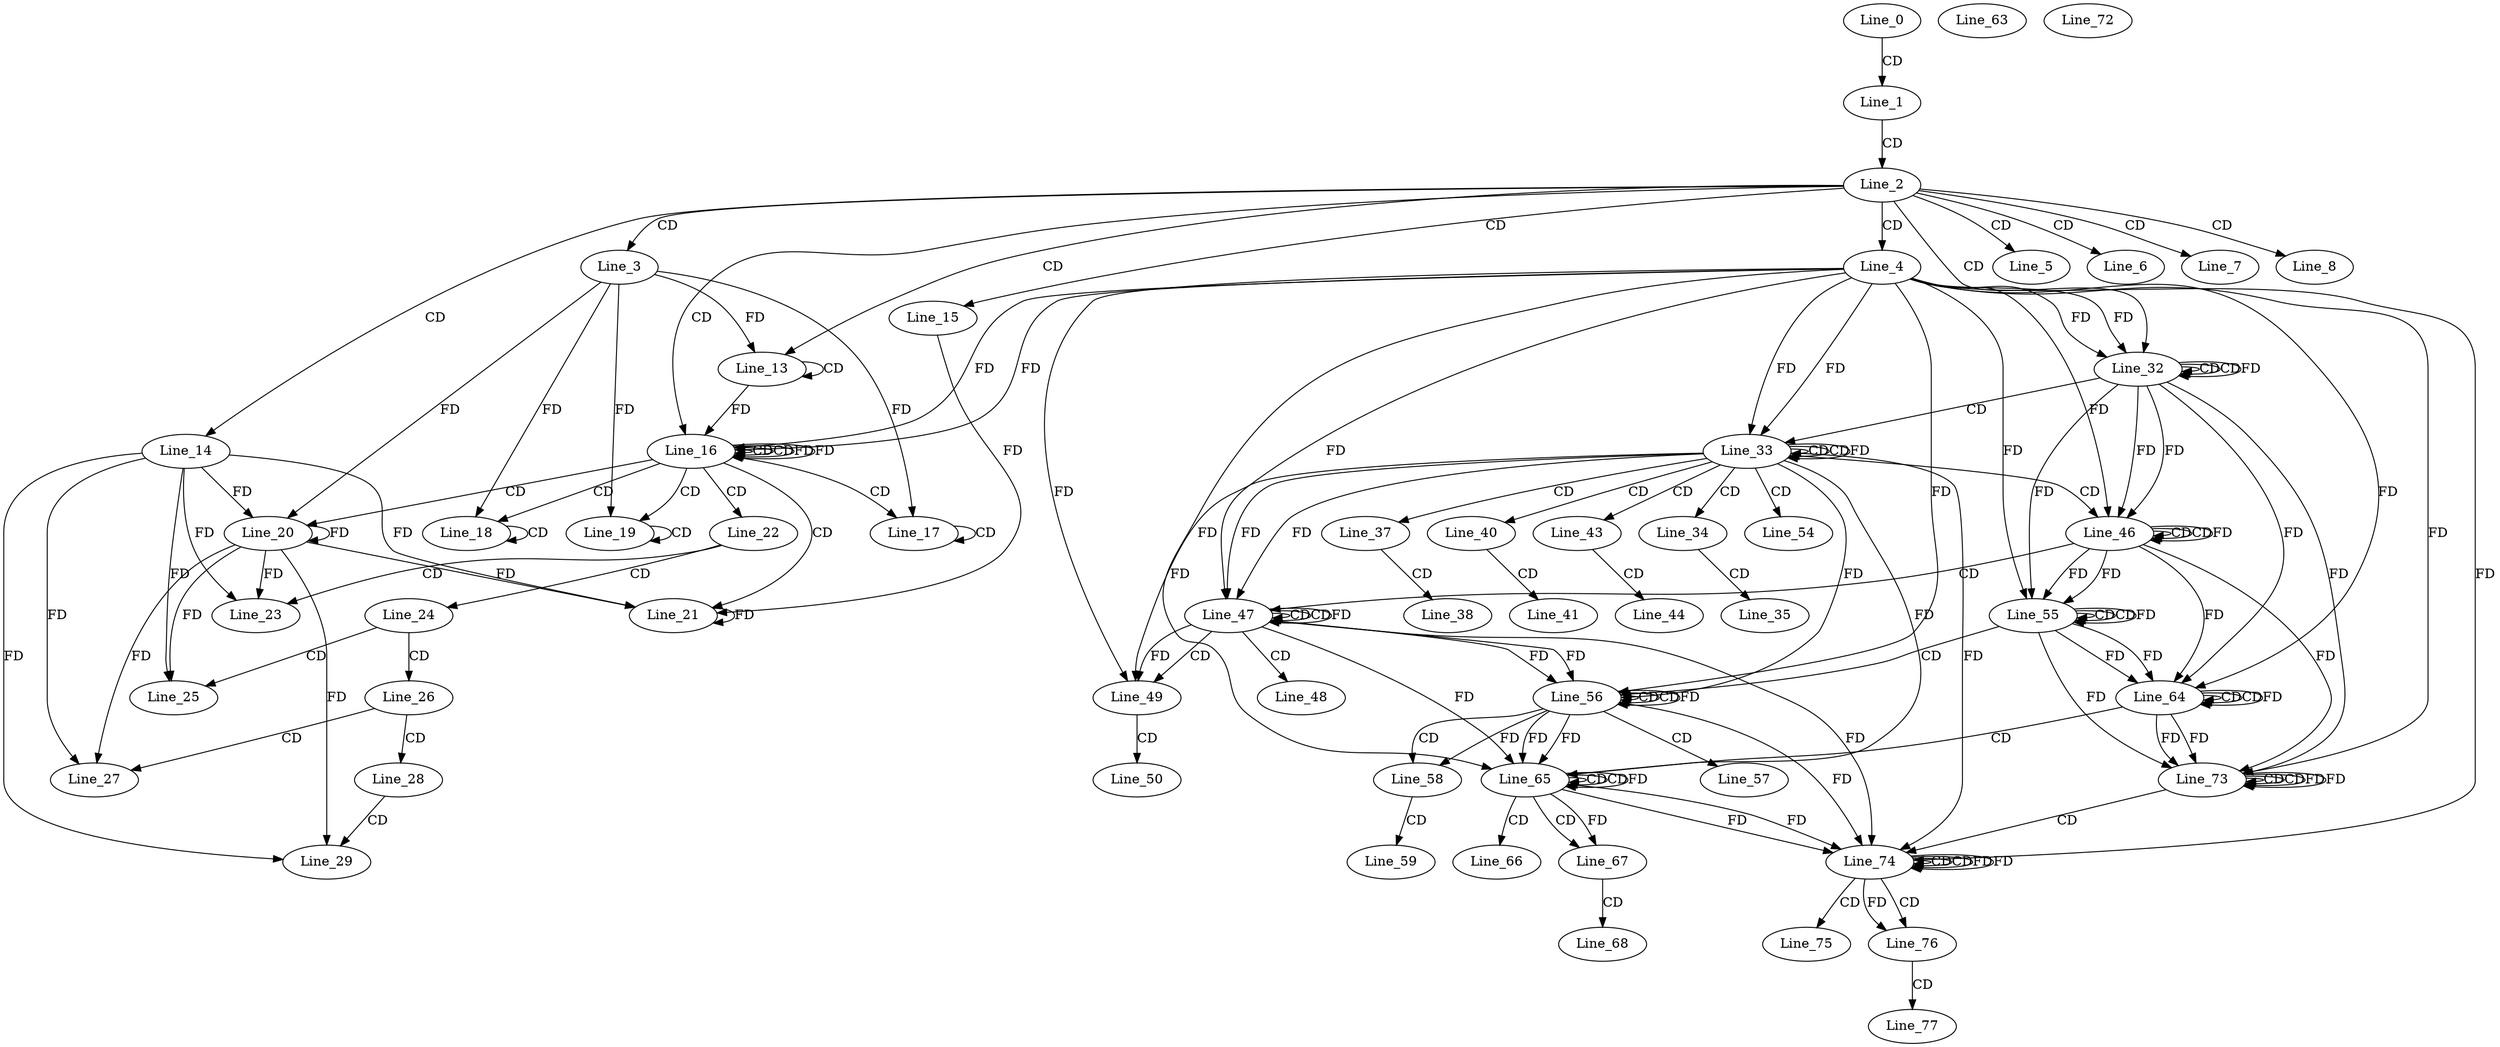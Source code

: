 digraph G {
  Line_0;
  Line_1;
  Line_2;
  Line_3;
  Line_4;
  Line_5;
  Line_6;
  Line_7;
  Line_8;
  Line_13;
  Line_13;
  Line_14;
  Line_15;
  Line_16;
  Line_16;
  Line_16;
  Line_17;
  Line_17;
  Line_18;
  Line_18;
  Line_19;
  Line_19;
  Line_20;
  Line_20;
  Line_21;
  Line_22;
  Line_23;
  Line_24;
  Line_25;
  Line_26;
  Line_27;
  Line_28;
  Line_29;
  Line_32;
  Line_32;
  Line_32;
  Line_33;
  Line_33;
  Line_33;
  Line_34;
  Line_35;
  Line_37;
  Line_38;
  Line_40;
  Line_41;
  Line_43;
  Line_44;
  Line_46;
  Line_46;
  Line_46;
  Line_47;
  Line_47;
  Line_47;
  Line_48;
  Line_49;
  Line_50;
  Line_54;
  Line_55;
  Line_55;
  Line_55;
  Line_56;
  Line_56;
  Line_56;
  Line_57;
  Line_58;
  Line_59;
  Line_63;
  Line_64;
  Line_64;
  Line_64;
  Line_65;
  Line_65;
  Line_65;
  Line_66;
  Line_67;
  Line_68;
  Line_72;
  Line_73;
  Line_73;
  Line_73;
  Line_74;
  Line_74;
  Line_74;
  Line_75;
  Line_76;
  Line_77;
  Line_0 -> Line_1 [ label="CD" ];
  Line_1 -> Line_2 [ label="CD" ];
  Line_2 -> Line_3 [ label="CD" ];
  Line_2 -> Line_4 [ label="CD" ];
  Line_2 -> Line_5 [ label="CD" ];
  Line_2 -> Line_6 [ label="CD" ];
  Line_2 -> Line_7 [ label="CD" ];
  Line_2 -> Line_8 [ label="CD" ];
  Line_2 -> Line_13 [ label="CD" ];
  Line_13 -> Line_13 [ label="CD" ];
  Line_3 -> Line_13 [ label="FD" ];
  Line_2 -> Line_14 [ label="CD" ];
  Line_2 -> Line_15 [ label="CD" ];
  Line_2 -> Line_16 [ label="CD" ];
  Line_16 -> Line_16 [ label="CD" ];
  Line_4 -> Line_16 [ label="FD" ];
  Line_13 -> Line_16 [ label="FD" ];
  Line_16 -> Line_16 [ label="CD" ];
  Line_16 -> Line_16 [ label="FD" ];
  Line_4 -> Line_16 [ label="FD" ];
  Line_16 -> Line_17 [ label="CD" ];
  Line_17 -> Line_17 [ label="CD" ];
  Line_3 -> Line_17 [ label="FD" ];
  Line_16 -> Line_18 [ label="CD" ];
  Line_18 -> Line_18 [ label="CD" ];
  Line_3 -> Line_18 [ label="FD" ];
  Line_16 -> Line_19 [ label="CD" ];
  Line_19 -> Line_19 [ label="CD" ];
  Line_3 -> Line_19 [ label="FD" ];
  Line_16 -> Line_20 [ label="CD" ];
  Line_20 -> Line_20 [ label="FD" ];
  Line_14 -> Line_20 [ label="FD" ];
  Line_3 -> Line_20 [ label="FD" ];
  Line_16 -> Line_21 [ label="CD" ];
  Line_21 -> Line_21 [ label="FD" ];
  Line_15 -> Line_21 [ label="FD" ];
  Line_20 -> Line_21 [ label="FD" ];
  Line_14 -> Line_21 [ label="FD" ];
  Line_16 -> Line_22 [ label="CD" ];
  Line_22 -> Line_23 [ label="CD" ];
  Line_20 -> Line_23 [ label="FD" ];
  Line_14 -> Line_23 [ label="FD" ];
  Line_22 -> Line_24 [ label="CD" ];
  Line_24 -> Line_25 [ label="CD" ];
  Line_20 -> Line_25 [ label="FD" ];
  Line_14 -> Line_25 [ label="FD" ];
  Line_24 -> Line_26 [ label="CD" ];
  Line_26 -> Line_27 [ label="CD" ];
  Line_20 -> Line_27 [ label="FD" ];
  Line_14 -> Line_27 [ label="FD" ];
  Line_26 -> Line_28 [ label="CD" ];
  Line_28 -> Line_29 [ label="CD" ];
  Line_20 -> Line_29 [ label="FD" ];
  Line_14 -> Line_29 [ label="FD" ];
  Line_2 -> Line_32 [ label="CD" ];
  Line_32 -> Line_32 [ label="CD" ];
  Line_4 -> Line_32 [ label="FD" ];
  Line_32 -> Line_32 [ label="CD" ];
  Line_32 -> Line_32 [ label="FD" ];
  Line_4 -> Line_32 [ label="FD" ];
  Line_32 -> Line_33 [ label="CD" ];
  Line_33 -> Line_33 [ label="CD" ];
  Line_4 -> Line_33 [ label="FD" ];
  Line_33 -> Line_33 [ label="CD" ];
  Line_33 -> Line_33 [ label="FD" ];
  Line_4 -> Line_33 [ label="FD" ];
  Line_33 -> Line_34 [ label="CD" ];
  Line_34 -> Line_35 [ label="CD" ];
  Line_33 -> Line_37 [ label="CD" ];
  Line_37 -> Line_38 [ label="CD" ];
  Line_33 -> Line_40 [ label="CD" ];
  Line_40 -> Line_41 [ label="CD" ];
  Line_33 -> Line_43 [ label="CD" ];
  Line_43 -> Line_44 [ label="CD" ];
  Line_33 -> Line_46 [ label="CD" ];
  Line_46 -> Line_46 [ label="CD" ];
  Line_32 -> Line_46 [ label="FD" ];
  Line_46 -> Line_46 [ label="CD" ];
  Line_46 -> Line_46 [ label="FD" ];
  Line_32 -> Line_46 [ label="FD" ];
  Line_4 -> Line_46 [ label="FD" ];
  Line_46 -> Line_47 [ label="CD" ];
  Line_47 -> Line_47 [ label="CD" ];
  Line_33 -> Line_47 [ label="FD" ];
  Line_47 -> Line_47 [ label="CD" ];
  Line_47 -> Line_47 [ label="FD" ];
  Line_33 -> Line_47 [ label="FD" ];
  Line_4 -> Line_47 [ label="FD" ];
  Line_47 -> Line_48 [ label="CD" ];
  Line_47 -> Line_49 [ label="CD" ];
  Line_47 -> Line_49 [ label="FD" ];
  Line_33 -> Line_49 [ label="FD" ];
  Line_4 -> Line_49 [ label="FD" ];
  Line_49 -> Line_50 [ label="CD" ];
  Line_33 -> Line_54 [ label="CD" ];
  Line_55 -> Line_55 [ label="CD" ];
  Line_46 -> Line_55 [ label="FD" ];
  Line_55 -> Line_55 [ label="CD" ];
  Line_55 -> Line_55 [ label="FD" ];
  Line_46 -> Line_55 [ label="FD" ];
  Line_32 -> Line_55 [ label="FD" ];
  Line_4 -> Line_55 [ label="FD" ];
  Line_55 -> Line_56 [ label="CD" ];
  Line_56 -> Line_56 [ label="CD" ];
  Line_47 -> Line_56 [ label="FD" ];
  Line_56 -> Line_56 [ label="CD" ];
  Line_56 -> Line_56 [ label="FD" ];
  Line_47 -> Line_56 [ label="FD" ];
  Line_33 -> Line_56 [ label="FD" ];
  Line_4 -> Line_56 [ label="FD" ];
  Line_56 -> Line_57 [ label="CD" ];
  Line_56 -> Line_58 [ label="CD" ];
  Line_56 -> Line_58 [ label="FD" ];
  Line_58 -> Line_59 [ label="CD" ];
  Line_64 -> Line_64 [ label="CD" ];
  Line_55 -> Line_64 [ label="FD" ];
  Line_64 -> Line_64 [ label="CD" ];
  Line_64 -> Line_64 [ label="FD" ];
  Line_55 -> Line_64 [ label="FD" ];
  Line_46 -> Line_64 [ label="FD" ];
  Line_32 -> Line_64 [ label="FD" ];
  Line_4 -> Line_64 [ label="FD" ];
  Line_64 -> Line_65 [ label="CD" ];
  Line_65 -> Line_65 [ label="CD" ];
  Line_56 -> Line_65 [ label="FD" ];
  Line_65 -> Line_65 [ label="CD" ];
  Line_65 -> Line_65 [ label="FD" ];
  Line_56 -> Line_65 [ label="FD" ];
  Line_47 -> Line_65 [ label="FD" ];
  Line_33 -> Line_65 [ label="FD" ];
  Line_4 -> Line_65 [ label="FD" ];
  Line_65 -> Line_66 [ label="CD" ];
  Line_65 -> Line_67 [ label="CD" ];
  Line_65 -> Line_67 [ label="FD" ];
  Line_67 -> Line_68 [ label="CD" ];
  Line_73 -> Line_73 [ label="CD" ];
  Line_64 -> Line_73 [ label="FD" ];
  Line_73 -> Line_73 [ label="CD" ];
  Line_73 -> Line_73 [ label="FD" ];
  Line_64 -> Line_73 [ label="FD" ];
  Line_55 -> Line_73 [ label="FD" ];
  Line_46 -> Line_73 [ label="FD" ];
  Line_32 -> Line_73 [ label="FD" ];
  Line_4 -> Line_73 [ label="FD" ];
  Line_73 -> Line_74 [ label="CD" ];
  Line_74 -> Line_74 [ label="CD" ];
  Line_65 -> Line_74 [ label="FD" ];
  Line_74 -> Line_74 [ label="CD" ];
  Line_74 -> Line_74 [ label="FD" ];
  Line_65 -> Line_74 [ label="FD" ];
  Line_56 -> Line_74 [ label="FD" ];
  Line_47 -> Line_74 [ label="FD" ];
  Line_33 -> Line_74 [ label="FD" ];
  Line_4 -> Line_74 [ label="FD" ];
  Line_74 -> Line_75 [ label="CD" ];
  Line_74 -> Line_76 [ label="CD" ];
  Line_74 -> Line_76 [ label="FD" ];
  Line_76 -> Line_77 [ label="CD" ];
  Line_16 -> Line_16 [ label="FD" ];
  Line_73 -> Line_73 [ label="FD" ];
  Line_74 -> Line_74 [ label="FD" ];
}
